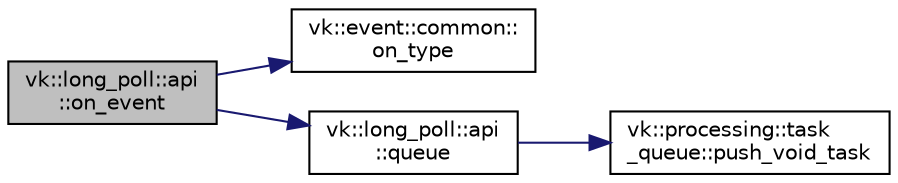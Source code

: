 digraph "vk::long_poll::api::on_event"
{
 // LATEX_PDF_SIZE
  edge [fontname="Helvetica",fontsize="10",labelfontname="Helvetica",labelfontsize="10"];
  node [fontname="Helvetica",fontsize="10",shape=record];
  rankdir="LR";
  Node1 [label="vk::long_poll::api\l::on_event",height=0.2,width=0.4,color="black", fillcolor="grey75", style="filled", fontcolor="black",tooltip=" "];
  Node1 -> Node2 [color="midnightblue",fontsize="10",style="solid",fontname="Helvetica"];
  Node2 [label="vk::event::common::\lon_type",height=0.2,width=0.4,color="black", fillcolor="white", style="filled",URL="$classvk_1_1event_1_1common.html#ace7c10d6e49111c8c6f6e9d07b07f7d0",tooltip="Check if event matches."];
  Node1 -> Node3 [color="midnightblue",fontsize="10",style="solid",fontname="Helvetica"];
  Node3 [label="vk::long_poll::api\l::queue",height=0.2,width=0.4,color="black", fillcolor="white", style="filled",URL="$classvk_1_1long__poll_1_1api.html#a4fd62b68507ac5a3bbfea061fb015075",tooltip="Push task to thread pool queue."];
  Node3 -> Node4 [color="midnightblue",fontsize="10",style="solid",fontname="Helvetica"];
  Node4 [label="vk::processing::task\l_queue::push_void_task",height=0.2,width=0.4,color="black", fillcolor="white", style="filled",URL="$classvk_1_1processing_1_1task__queue.html#a1942c43c33634e65e77e282e929124ea",tooltip=" "];
}
